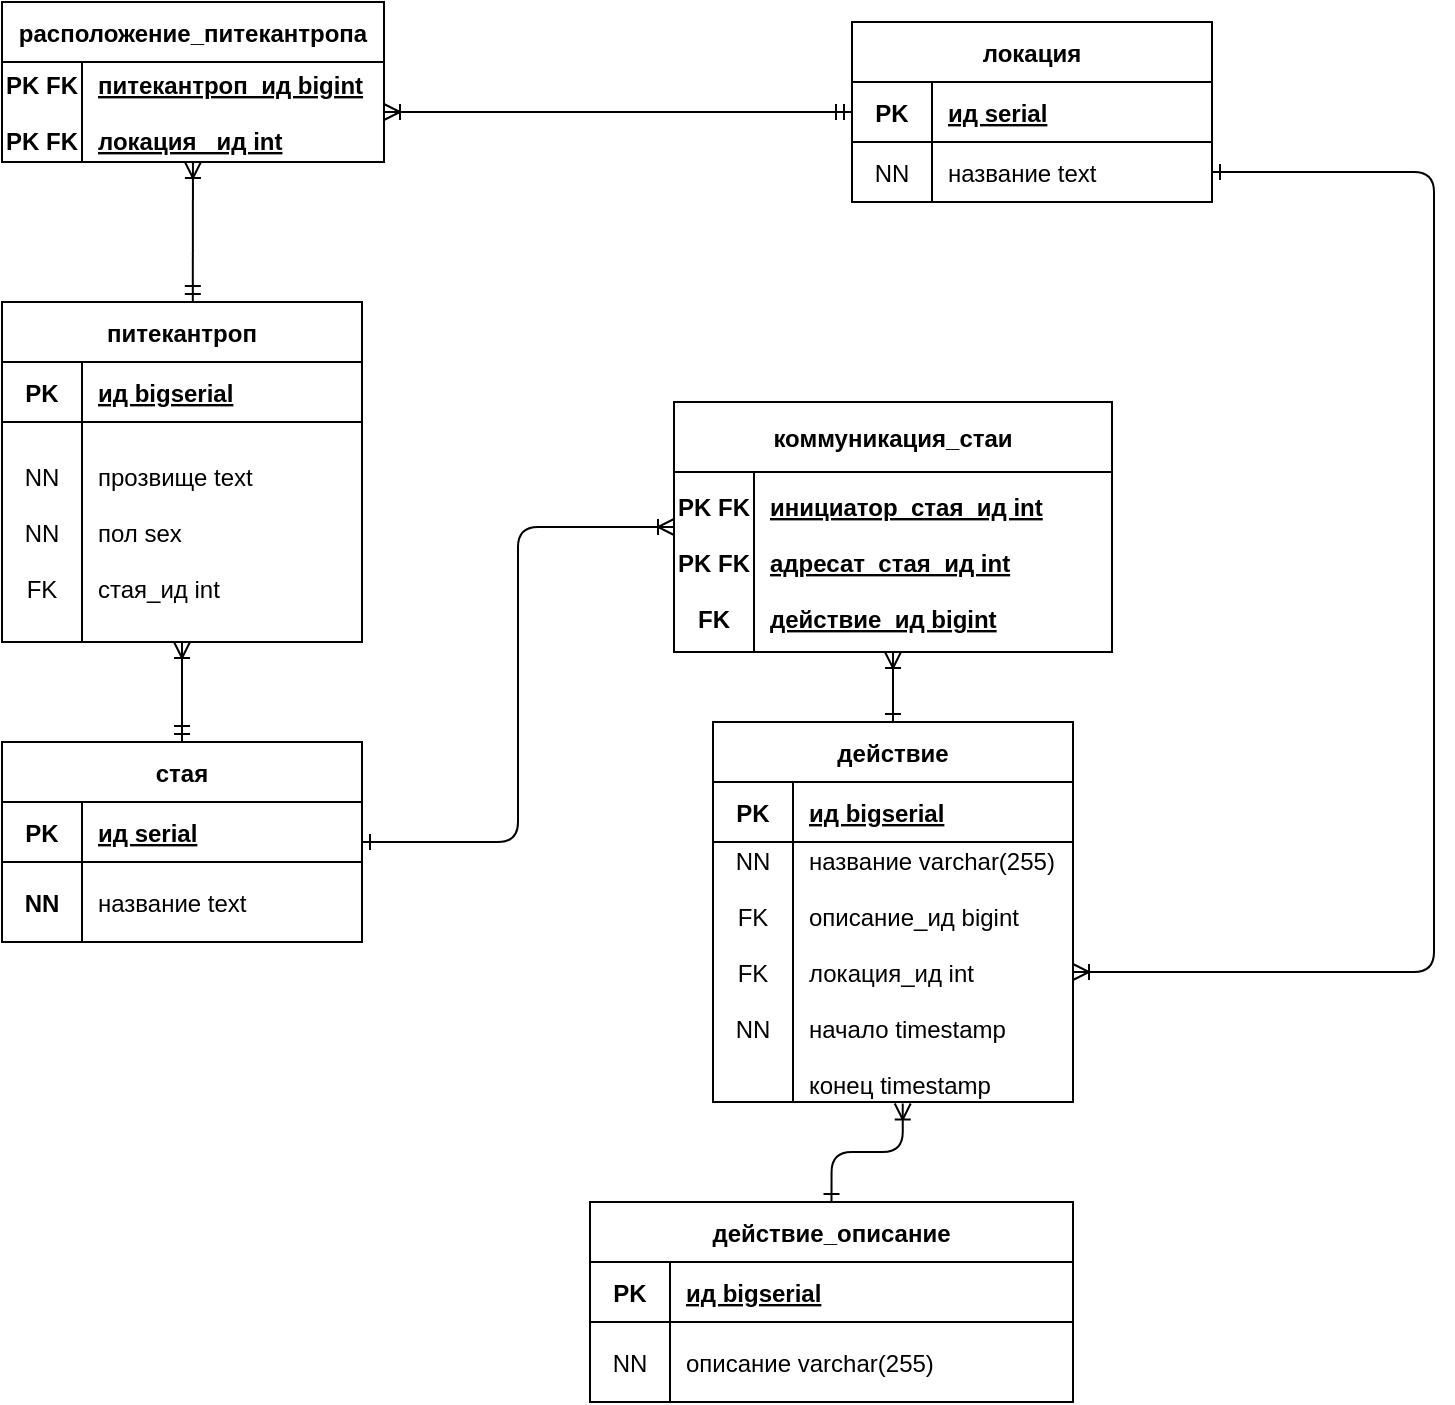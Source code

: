 <mxfile version="15.5.4" type="device"><diagram id="QrP2SEQMEKa-mNTxyTGi" name="Страница 1"><mxGraphModel dx="1790" dy="863" grid="1" gridSize="10" guides="1" tooltips="1" connect="1" arrows="1" fold="1" page="1" pageScale="1" pageWidth="1169" pageHeight="827" math="0" shadow="0"><root><mxCell id="0"/><mxCell id="1" parent="0"/><mxCell id="pRuh-iq6WosRvASSos3d-14" value="питекантроп" style="shape=table;startSize=30;container=1;collapsible=1;childLayout=tableLayout;fixedRows=1;rowLines=0;fontStyle=1;align=center;resizeLast=1;" parent="1" vertex="1"><mxGeometry x="264" y="290" width="180" height="170" as="geometry"><mxRectangle x="160" y="290" width="110" height="40" as="alternateBounds"/></mxGeometry></mxCell><mxCell id="pRuh-iq6WosRvASSos3d-15" value="" style="shape=partialRectangle;collapsible=0;dropTarget=0;pointerEvents=0;fillColor=none;top=0;left=0;bottom=1;right=0;points=[[0,0.5],[1,0.5]];portConstraint=eastwest;" parent="pRuh-iq6WosRvASSos3d-14" vertex="1"><mxGeometry y="30" width="180" height="30" as="geometry"/></mxCell><mxCell id="pRuh-iq6WosRvASSos3d-16" value="PK" style="shape=partialRectangle;connectable=0;fillColor=none;top=0;left=0;bottom=0;right=0;fontStyle=1;overflow=hidden;" parent="pRuh-iq6WosRvASSos3d-15" vertex="1"><mxGeometry width="40" height="30" as="geometry"><mxRectangle width="40" height="30" as="alternateBounds"/></mxGeometry></mxCell><mxCell id="pRuh-iq6WosRvASSos3d-17" value="ид bigserial" style="shape=partialRectangle;connectable=0;fillColor=none;top=0;left=0;bottom=0;right=0;align=left;spacingLeft=6;fontStyle=5;overflow=hidden;" parent="pRuh-iq6WosRvASSos3d-15" vertex="1"><mxGeometry x="40" width="140" height="30" as="geometry"><mxRectangle width="140" height="30" as="alternateBounds"/></mxGeometry></mxCell><mxCell id="pRuh-iq6WosRvASSos3d-18" value="" style="shape=partialRectangle;collapsible=0;dropTarget=0;pointerEvents=0;fillColor=none;top=0;left=0;bottom=0;right=0;points=[[0,0.5],[1,0.5]];portConstraint=eastwest;" parent="pRuh-iq6WosRvASSos3d-14" vertex="1"><mxGeometry y="60" width="180" height="110" as="geometry"/></mxCell><mxCell id="pRuh-iq6WosRvASSos3d-19" value="NN&#10;&#10;NN&#10;&#10;FK" style="shape=partialRectangle;connectable=0;fillColor=none;top=0;left=0;bottom=0;right=0;editable=1;overflow=hidden;fontStyle=0" parent="pRuh-iq6WosRvASSos3d-18" vertex="1"><mxGeometry width="40" height="110" as="geometry"><mxRectangle width="40" height="110" as="alternateBounds"/></mxGeometry></mxCell><mxCell id="pRuh-iq6WosRvASSos3d-20" value="прозвище text&#10;&#10;пол sex&#10;&#10;стая_ид int" style="shape=partialRectangle;connectable=0;fillColor=none;top=0;left=0;bottom=0;right=0;align=left;spacingLeft=6;overflow=hidden;" parent="pRuh-iq6WosRvASSos3d-18" vertex="1"><mxGeometry x="40" width="140" height="110" as="geometry"><mxRectangle width="140" height="110" as="alternateBounds"/></mxGeometry></mxCell><mxCell id="pRuh-iq6WosRvASSos3d-60" value="расположение_питекантропа" style="shape=table;startSize=30;container=1;collapsible=1;childLayout=tableLayout;fixedRows=1;rowLines=0;fontStyle=1;align=center;resizeLast=1;" parent="1" vertex="1"><mxGeometry x="264" y="140" width="191" height="80" as="geometry"><mxRectangle x="160" y="290" width="110" height="40" as="alternateBounds"/></mxGeometry></mxCell><mxCell id="pRuh-iq6WosRvASSos3d-61" value="" style="shape=partialRectangle;collapsible=0;dropTarget=0;pointerEvents=0;fillColor=none;top=0;left=0;bottom=1;right=0;points=[[0,0.5],[1,0.5]];portConstraint=eastwest;" parent="pRuh-iq6WosRvASSos3d-60" vertex="1"><mxGeometry y="30" width="191" height="50" as="geometry"/></mxCell><mxCell id="pRuh-iq6WosRvASSos3d-62" value="PK FK&#10;&#10;PK FK" style="shape=partialRectangle;connectable=0;fillColor=none;top=0;left=0;bottom=0;right=0;fontStyle=1;overflow=hidden;" parent="pRuh-iq6WosRvASSos3d-61" vertex="1"><mxGeometry width="40" height="50" as="geometry"><mxRectangle width="40" height="50" as="alternateBounds"/></mxGeometry></mxCell><mxCell id="pRuh-iq6WosRvASSos3d-63" value="питекантроп_ид bigint&#10;&#10;локация _ид int" style="shape=partialRectangle;connectable=0;fillColor=none;top=0;left=0;bottom=0;right=0;align=left;spacingLeft=6;fontStyle=5;overflow=hidden;" parent="pRuh-iq6WosRvASSos3d-61" vertex="1"><mxGeometry x="40" width="151" height="50" as="geometry"><mxRectangle width="151" height="50" as="alternateBounds"/></mxGeometry></mxCell><mxCell id="pRuh-iq6WosRvASSos3d-86" value="локация" style="shape=table;startSize=30;container=1;collapsible=1;childLayout=tableLayout;fixedRows=1;rowLines=0;fontStyle=1;align=center;resizeLast=1;" parent="1" vertex="1"><mxGeometry x="689" y="150" width="180" height="90" as="geometry"><mxRectangle x="160" y="290" width="110" height="40" as="alternateBounds"/></mxGeometry></mxCell><mxCell id="pRuh-iq6WosRvASSos3d-87" value="" style="shape=partialRectangle;collapsible=0;dropTarget=0;pointerEvents=0;fillColor=none;top=0;left=0;bottom=1;right=0;points=[[0,0.5],[1,0.5]];portConstraint=eastwest;" parent="pRuh-iq6WosRvASSos3d-86" vertex="1"><mxGeometry y="30" width="180" height="30" as="geometry"/></mxCell><mxCell id="pRuh-iq6WosRvASSos3d-88" value="PK" style="shape=partialRectangle;connectable=0;fillColor=none;top=0;left=0;bottom=0;right=0;fontStyle=1;overflow=hidden;" parent="pRuh-iq6WosRvASSos3d-87" vertex="1"><mxGeometry width="40" height="30" as="geometry"><mxRectangle width="40" height="30" as="alternateBounds"/></mxGeometry></mxCell><mxCell id="pRuh-iq6WosRvASSos3d-89" value="ид serial" style="shape=partialRectangle;connectable=0;fillColor=none;top=0;left=0;bottom=0;right=0;align=left;spacingLeft=6;fontStyle=5;overflow=hidden;" parent="pRuh-iq6WosRvASSos3d-87" vertex="1"><mxGeometry x="40" width="140" height="30" as="geometry"><mxRectangle width="140" height="30" as="alternateBounds"/></mxGeometry></mxCell><mxCell id="pRuh-iq6WosRvASSos3d-90" value="" style="shape=partialRectangle;collapsible=0;dropTarget=0;pointerEvents=0;fillColor=none;top=0;left=0;bottom=0;right=0;points=[[0,0.5],[1,0.5]];portConstraint=eastwest;" parent="pRuh-iq6WosRvASSos3d-86" vertex="1"><mxGeometry y="60" width="180" height="30" as="geometry"/></mxCell><mxCell id="pRuh-iq6WosRvASSos3d-91" value="NN" style="shape=partialRectangle;connectable=0;fillColor=none;top=0;left=0;bottom=0;right=0;editable=1;overflow=hidden;fontStyle=0" parent="pRuh-iq6WosRvASSos3d-90" vertex="1"><mxGeometry width="40" height="30" as="geometry"><mxRectangle width="40" height="30" as="alternateBounds"/></mxGeometry></mxCell><mxCell id="pRuh-iq6WosRvASSos3d-92" value="название text" style="shape=partialRectangle;connectable=0;fillColor=none;top=0;left=0;bottom=0;right=0;align=left;spacingLeft=6;overflow=hidden;" parent="pRuh-iq6WosRvASSos3d-90" vertex="1"><mxGeometry x="40" width="140" height="30" as="geometry"><mxRectangle width="140" height="30" as="alternateBounds"/></mxGeometry></mxCell><mxCell id="pRuh-iq6WosRvASSos3d-94" value="действие" style="shape=table;startSize=30;container=1;collapsible=1;childLayout=tableLayout;fixedRows=1;rowLines=0;fontStyle=1;align=center;resizeLast=1;" parent="1" vertex="1"><mxGeometry x="619.5" y="500" width="180" height="190" as="geometry"><mxRectangle x="160" y="290" width="110" height="40" as="alternateBounds"/></mxGeometry></mxCell><mxCell id="pRuh-iq6WosRvASSos3d-95" value="" style="shape=partialRectangle;collapsible=0;dropTarget=0;pointerEvents=0;fillColor=none;top=0;left=0;bottom=1;right=0;points=[[0,0.5],[1,0.5]];portConstraint=eastwest;" parent="pRuh-iq6WosRvASSos3d-94" vertex="1"><mxGeometry y="30" width="180" height="30" as="geometry"/></mxCell><mxCell id="pRuh-iq6WosRvASSos3d-96" value="PK" style="shape=partialRectangle;connectable=0;fillColor=none;top=0;left=0;bottom=0;right=0;fontStyle=1;overflow=hidden;" parent="pRuh-iq6WosRvASSos3d-95" vertex="1"><mxGeometry width="40" height="30" as="geometry"><mxRectangle width="40" height="30" as="alternateBounds"/></mxGeometry></mxCell><mxCell id="pRuh-iq6WosRvASSos3d-97" value="ид bigserial" style="shape=partialRectangle;connectable=0;fillColor=none;top=0;left=0;bottom=0;right=0;align=left;spacingLeft=6;fontStyle=5;overflow=hidden;" parent="pRuh-iq6WosRvASSos3d-95" vertex="1"><mxGeometry x="40" width="140" height="30" as="geometry"><mxRectangle width="140" height="30" as="alternateBounds"/></mxGeometry></mxCell><mxCell id="pRuh-iq6WosRvASSos3d-98" value="" style="shape=partialRectangle;collapsible=0;dropTarget=0;pointerEvents=0;fillColor=none;top=0;left=0;bottom=0;right=0;points=[[0,0.5],[1,0.5]];portConstraint=eastwest;" parent="pRuh-iq6WosRvASSos3d-94" vertex="1"><mxGeometry y="60" width="180" height="130" as="geometry"/></mxCell><mxCell id="pRuh-iq6WosRvASSos3d-99" value="NN&#10;&#10;FK &#10;&#10;FK &#10;&#10;NN&#10;&#10;" style="shape=partialRectangle;connectable=0;fillColor=none;top=0;left=0;bottom=0;right=0;editable=1;overflow=hidden;" parent="pRuh-iq6WosRvASSos3d-98" vertex="1"><mxGeometry width="40" height="130" as="geometry"><mxRectangle width="40" height="130" as="alternateBounds"/></mxGeometry></mxCell><mxCell id="pRuh-iq6WosRvASSos3d-100" value="название varchar(255)&#10;&#10;описание_ид bigint &#10;&#10;локация_ид int &#10;&#10;начало timestamp&#10;&#10;конец timestamp" style="shape=partialRectangle;connectable=0;fillColor=none;top=0;left=0;bottom=0;right=0;align=left;spacingLeft=6;overflow=hidden;" parent="pRuh-iq6WosRvASSos3d-98" vertex="1"><mxGeometry x="40" width="140" height="130" as="geometry"><mxRectangle width="140" height="130" as="alternateBounds"/></mxGeometry></mxCell><mxCell id="pRuh-iq6WosRvASSos3d-112" value="" style="fontSize=12;html=1;endArrow=ERoneToMany;startArrow=ERmandOne;exitX=0;exitY=0.5;exitDx=0;exitDy=0;entryX=1;entryY=0.5;entryDx=0;entryDy=0;endFill=0;" parent="1" source="pRuh-iq6WosRvASSos3d-87" target="pRuh-iq6WosRvASSos3d-61" edge="1"><mxGeometry width="100" height="100" relative="1" as="geometry"><mxPoint x="619" y="180" as="sourcePoint"/><mxPoint x="719" y="80" as="targetPoint"/></mxGeometry></mxCell><mxCell id="pRuh-iq6WosRvASSos3d-114" value="" style="fontSize=12;html=1;endArrow=ERoneToMany;startArrow=ERmandOne;exitX=0.53;exitY=0;exitDx=0;exitDy=0;exitPerimeter=0;endFill=0;" parent="1" source="pRuh-iq6WosRvASSos3d-14" target="pRuh-iq6WosRvASSos3d-61" edge="1"><mxGeometry width="100" height="100" relative="1" as="geometry"><mxPoint x="585" y="289" as="sourcePoint"/><mxPoint x="584.5" y="230" as="targetPoint"/></mxGeometry></mxCell><mxCell id="pRuh-iq6WosRvASSos3d-128" value="стая" style="shape=table;startSize=30;container=1;collapsible=1;childLayout=tableLayout;fixedRows=1;rowLines=0;fontStyle=1;align=center;resizeLast=1;" parent="1" vertex="1"><mxGeometry x="264" y="510" width="180" height="100" as="geometry"><mxRectangle x="160" y="290" width="110" height="40" as="alternateBounds"/></mxGeometry></mxCell><mxCell id="pRuh-iq6WosRvASSos3d-129" value="" style="shape=partialRectangle;collapsible=0;dropTarget=0;pointerEvents=0;fillColor=none;top=0;left=0;bottom=1;right=0;points=[[0,0.5],[1,0.5]];portConstraint=eastwest;" parent="pRuh-iq6WosRvASSos3d-128" vertex="1"><mxGeometry y="30" width="180" height="30" as="geometry"/></mxCell><mxCell id="pRuh-iq6WosRvASSos3d-130" value="PK" style="shape=partialRectangle;connectable=0;fillColor=none;top=0;left=0;bottom=0;right=0;fontStyle=1;overflow=hidden;" parent="pRuh-iq6WosRvASSos3d-129" vertex="1"><mxGeometry width="40" height="30" as="geometry"><mxRectangle width="40" height="30" as="alternateBounds"/></mxGeometry></mxCell><mxCell id="pRuh-iq6WosRvASSos3d-131" value="ид serial" style="shape=partialRectangle;connectable=0;fillColor=none;top=0;left=0;bottom=0;right=0;align=left;spacingLeft=6;fontStyle=5;overflow=hidden;" parent="pRuh-iq6WosRvASSos3d-129" vertex="1"><mxGeometry x="40" width="140" height="30" as="geometry"><mxRectangle width="140" height="30" as="alternateBounds"/></mxGeometry></mxCell><mxCell id="pRuh-iq6WosRvASSos3d-132" value="" style="shape=partialRectangle;collapsible=0;dropTarget=0;pointerEvents=0;fillColor=none;top=0;left=0;bottom=0;right=0;points=[[0,0.5],[1,0.5]];portConstraint=eastwest;" parent="pRuh-iq6WosRvASSos3d-128" vertex="1"><mxGeometry y="60" width="180" height="40" as="geometry"/></mxCell><mxCell id="pRuh-iq6WosRvASSos3d-133" value="NN" style="shape=partialRectangle;connectable=0;fillColor=none;top=0;left=0;bottom=0;right=0;editable=1;overflow=hidden;fontStyle=1" parent="pRuh-iq6WosRvASSos3d-132" vertex="1"><mxGeometry width="40" height="40" as="geometry"><mxRectangle width="40" height="40" as="alternateBounds"/></mxGeometry></mxCell><mxCell id="pRuh-iq6WosRvASSos3d-134" value="название text" style="shape=partialRectangle;connectable=0;fillColor=none;top=0;left=0;bottom=0;right=0;align=left;spacingLeft=6;overflow=hidden;" parent="pRuh-iq6WosRvASSos3d-132" vertex="1"><mxGeometry x="40" width="140" height="40" as="geometry"><mxRectangle width="140" height="40" as="alternateBounds"/></mxGeometry></mxCell><mxCell id="HtY2ch9NV-uRDMFldqN2-1" value="" style="fontSize=12;html=1;endArrow=ERoneToMany;startArrow=ERmandOne;exitX=0.5;exitY=0;exitDx=0;exitDy=0;entryX=0.5;entryY=1;entryDx=0;entryDy=0;" parent="1" source="pRuh-iq6WosRvASSos3d-128" target="pRuh-iq6WosRvASSos3d-14" edge="1"><mxGeometry width="100" height="100" relative="1" as="geometry"><mxPoint x="343.5" y="550" as="sourcePoint"/><mxPoint x="379.5" y="520" as="targetPoint"/></mxGeometry></mxCell><mxCell id="DYcxAIOFLLrn9AuvyyvI-1" value="" style="fontSize=12;html=1;endArrow=ERone;startArrow=ERoneToMany;rounded=1;endFill=0;startFill=0;exitX=1;exitY=0.5;exitDx=0;exitDy=0;edgeStyle=orthogonalEdgeStyle;" parent="1" source="pRuh-iq6WosRvASSos3d-98" target="pRuh-iq6WosRvASSos3d-90" edge="1"><mxGeometry width="100" height="100" relative="1" as="geometry"><mxPoint x="960" y="660" as="sourcePoint"/><mxPoint x="910" y="175" as="targetPoint"/><Array as="points"><mxPoint x="980" y="625"/></Array></mxGeometry></mxCell><mxCell id="DYcxAIOFLLrn9AuvyyvI-2" value="коммуникация_стаи" style="shape=table;startSize=35;container=1;collapsible=1;childLayout=tableLayout;fixedRows=1;rowLines=0;fontStyle=1;align=center;resizeLast=1;" parent="1" vertex="1"><mxGeometry x="600" y="340" width="219" height="125" as="geometry"><mxRectangle x="160" y="290" width="110" height="40" as="alternateBounds"/></mxGeometry></mxCell><mxCell id="DYcxAIOFLLrn9AuvyyvI-3" value="" style="shape=partialRectangle;collapsible=0;dropTarget=0;pointerEvents=0;fillColor=none;top=0;left=0;bottom=1;right=0;points=[[0,0.5],[1,0.5]];portConstraint=eastwest;" parent="DYcxAIOFLLrn9AuvyyvI-2" vertex="1"><mxGeometry y="35" width="219" height="90" as="geometry"/></mxCell><mxCell id="DYcxAIOFLLrn9AuvyyvI-4" value="PK FK&#10;&#10;PK FK&#10;&#10;FK" style="shape=partialRectangle;connectable=0;fillColor=none;top=0;left=0;bottom=0;right=0;fontStyle=1;overflow=hidden;" parent="DYcxAIOFLLrn9AuvyyvI-3" vertex="1"><mxGeometry width="40" height="90" as="geometry"><mxRectangle width="40" height="90" as="alternateBounds"/></mxGeometry></mxCell><mxCell id="DYcxAIOFLLrn9AuvyyvI-5" value="инициатор_стая_ид int&#10;&#10;адресат_стая_ид int&#10;&#10;действие_ид bigint" style="shape=partialRectangle;connectable=0;fillColor=none;top=0;left=0;bottom=0;right=0;align=left;spacingLeft=6;fontStyle=5;overflow=hidden;" parent="DYcxAIOFLLrn9AuvyyvI-3" vertex="1"><mxGeometry x="40" width="179" height="90" as="geometry"><mxRectangle width="179" height="90" as="alternateBounds"/></mxGeometry></mxCell><mxCell id="DYcxAIOFLLrn9AuvyyvI-9" value="" style="fontSize=12;html=1;endArrow=ERoneToMany;startArrow=ERone;elbow=vertical;endFill=0;startFill=0;entryX=0;entryY=0.5;entryDx=0;entryDy=0;exitX=1;exitY=0.5;exitDx=0;exitDy=0;edgeStyle=orthogonalEdgeStyle;" parent="1" source="pRuh-iq6WosRvASSos3d-128" target="DYcxAIOFLLrn9AuvyyvI-2" edge="1"><mxGeometry width="100" height="100" relative="1" as="geometry"><mxPoint x="450" y="620" as="sourcePoint"/><mxPoint x="460" y="620" as="targetPoint"/></mxGeometry></mxCell><mxCell id="DYcxAIOFLLrn9AuvyyvI-10" value="" style="fontSize=12;html=1;endArrow=ERoneToMany;startArrow=ERone;elbow=vertical;endFill=0;exitX=0.5;exitY=0;exitDx=0;exitDy=0;entryX=0.5;entryY=1;entryDx=0;entryDy=0;startFill=0;" parent="1" source="pRuh-iq6WosRvASSos3d-94" target="DYcxAIOFLLrn9AuvyyvI-2" edge="1"><mxGeometry width="100" height="100" relative="1" as="geometry"><mxPoint x="560" y="600" as="sourcePoint"/><mxPoint x="269.5" y="520" as="targetPoint"/></mxGeometry></mxCell><mxCell id="DYcxAIOFLLrn9AuvyyvI-15" value="действие_описание" style="shape=table;startSize=30;container=1;collapsible=1;childLayout=tableLayout;fixedRows=1;rowLines=0;fontStyle=1;align=center;resizeLast=1;" parent="1" vertex="1"><mxGeometry x="558" y="740" width="241.5" height="100" as="geometry"><mxRectangle x="160" y="290" width="110" height="40" as="alternateBounds"/></mxGeometry></mxCell><mxCell id="DYcxAIOFLLrn9AuvyyvI-16" value="" style="shape=partialRectangle;collapsible=0;dropTarget=0;pointerEvents=0;fillColor=none;top=0;left=0;bottom=1;right=0;points=[[0,0.5],[1,0.5]];portConstraint=eastwest;" parent="DYcxAIOFLLrn9AuvyyvI-15" vertex="1"><mxGeometry y="30" width="241.5" height="30" as="geometry"/></mxCell><mxCell id="DYcxAIOFLLrn9AuvyyvI-17" value="PK" style="shape=partialRectangle;connectable=0;fillColor=none;top=0;left=0;bottom=0;right=0;fontStyle=1;overflow=hidden;" parent="DYcxAIOFLLrn9AuvyyvI-16" vertex="1"><mxGeometry width="40" height="30" as="geometry"><mxRectangle width="40" height="30" as="alternateBounds"/></mxGeometry></mxCell><mxCell id="DYcxAIOFLLrn9AuvyyvI-18" value="ид bigserial" style="shape=partialRectangle;connectable=0;fillColor=none;top=0;left=0;bottom=0;right=0;align=left;spacingLeft=6;fontStyle=5;overflow=hidden;" parent="DYcxAIOFLLrn9AuvyyvI-16" vertex="1"><mxGeometry x="40" width="201.5" height="30" as="geometry"><mxRectangle width="201.5" height="30" as="alternateBounds"/></mxGeometry></mxCell><mxCell id="DYcxAIOFLLrn9AuvyyvI-19" value="" style="shape=partialRectangle;collapsible=0;dropTarget=0;pointerEvents=0;fillColor=none;top=0;left=0;bottom=0;right=0;points=[[0,0.5],[1,0.5]];portConstraint=eastwest;" parent="DYcxAIOFLLrn9AuvyyvI-15" vertex="1"><mxGeometry y="60" width="241.5" height="40" as="geometry"/></mxCell><mxCell id="DYcxAIOFLLrn9AuvyyvI-20" value="NN" style="shape=partialRectangle;connectable=0;fillColor=none;top=0;left=0;bottom=0;right=0;editable=1;overflow=hidden;" parent="DYcxAIOFLLrn9AuvyyvI-19" vertex="1"><mxGeometry width="40" height="40" as="geometry"><mxRectangle width="40" height="40" as="alternateBounds"/></mxGeometry></mxCell><mxCell id="DYcxAIOFLLrn9AuvyyvI-21" value="описание varchar(255)" style="shape=partialRectangle;connectable=0;fillColor=none;top=0;left=0;bottom=0;right=0;align=left;spacingLeft=6;overflow=hidden;" parent="DYcxAIOFLLrn9AuvyyvI-19" vertex="1"><mxGeometry x="40" width="201.5" height="40" as="geometry"><mxRectangle width="201.5" height="40" as="alternateBounds"/></mxGeometry></mxCell><mxCell id="DYcxAIOFLLrn9AuvyyvI-22" value="" style="fontSize=12;html=1;endArrow=ERoneToMany;startArrow=ERone;elbow=vertical;endFill=0;startFill=0;exitX=0.5;exitY=0;exitDx=0;exitDy=0;entryX=0.527;entryY=1.006;entryDx=0;entryDy=0;entryPerimeter=0;edgeStyle=orthogonalEdgeStyle;" parent="1" source="DYcxAIOFLLrn9AuvyyvI-15" target="pRuh-iq6WosRvASSos3d-98" edge="1"><mxGeometry width="100" height="100" relative="1" as="geometry"><mxPoint x="840" y="710" as="sourcePoint"/><mxPoint x="990" y="690" as="targetPoint"/></mxGeometry></mxCell></root></mxGraphModel></diagram></mxfile>